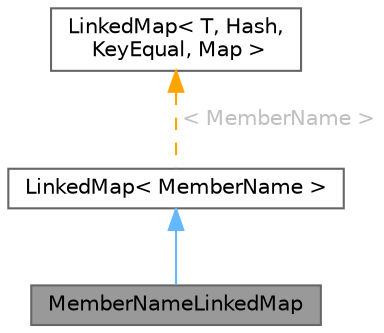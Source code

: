 digraph "MemberNameLinkedMap"
{
 // INTERACTIVE_SVG=YES
 // LATEX_PDF_SIZE
  bgcolor="transparent";
  edge [fontname=Helvetica,fontsize=10,labelfontname=Helvetica,labelfontsize=10];
  node [fontname=Helvetica,fontsize=10,shape=box,height=0.2,width=0.4];
  Node1 [id="Node000001",label="MemberNameLinkedMap",height=0.2,width=0.4,color="gray40", fillcolor="grey60", style="filled", fontcolor="black",tooltip="Ordered dictionary of MemberName objects."];
  Node2 -> Node1 [id="edge1_Node000001_Node000002",dir="back",color="steelblue1",style="solid",tooltip=" "];
  Node2 [id="Node000002",label="LinkedMap\< MemberName \>",height=0.2,width=0.4,color="gray40", fillcolor="white", style="filled",URL="$d0/d2c/class_linked_map.html",tooltip=" "];
  Node3 -> Node2 [id="edge2_Node000002_Node000003",dir="back",color="orange",style="dashed",tooltip=" ",label=" \< MemberName \>",fontcolor="grey" ];
  Node3 [id="Node000003",label="LinkedMap\< T, Hash,\l KeyEqual, Map \>",height=0.2,width=0.4,color="gray40", fillcolor="white", style="filled",URL="$d0/d2c/class_linked_map.html",tooltip="Container class representing a vector of objects with keys."];
}
